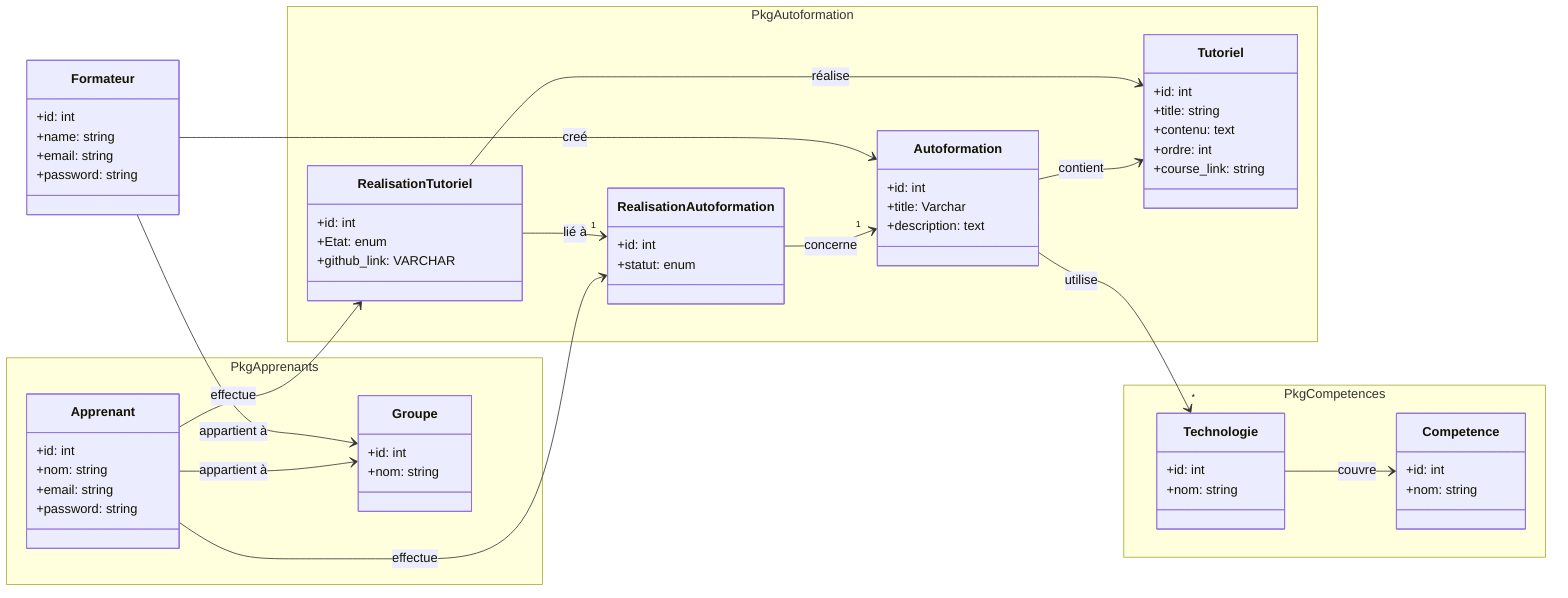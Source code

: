 classDiagram
    direction LR

    %% === PkgApprenants ===
    namespace PkgApprenants {
        class Apprenant {
            +id: int
            +nom: string
            +email: string
            +password: string
        }

        class Groupe {
            +id: int
            +nom: string
        }
    }

    %% === PkgAutoformation ===
    namespace PkgAutoformation {
        class Autoformation {
            +id: int
            +title: Varchar
            +description: text
        }

        class Tutoriel {
            +id: int
            +title: string
            +contenu: text
            +ordre: int
            +course_link: string
        }

        class RealisationAutoformation {
            +id: int
            +statut: enum
        }

        class RealisationTutoriel {
            +id: int
            +Etat: enum
            +github_link: VARCHAR
        }
    }

    %% === PkgCompetences ===
    namespace PkgCompetences {
        class Competence {
            +id: int
            +nom: string
        }

        class Technologie {
            +id: int
            +nom: string
        }
    }
    class Formateur{
        +id: int
        +name: string
        +email: string
        +password: string
    }

    %% === Relationships ===
    Apprenant --> RealisationAutoformation : effectue
    Apprenant --> RealisationTutoriel : effectue
    Apprenant --> Groupe : appartient à

    RealisationTutoriel --> "1" RealisationAutoformation : lié à
    RealisationAutoformation --> "1" Autoformation : concerne

    Autoformation --> "*" Technologie : utilise
    Autoformation --> Tutoriel : contient
    Technologie --> Competence : couvre
    RealisationTutoriel --> Tutoriel : réalise

    Formateur --> Groupe : appartient à
    Formateur --> Autoformation : creé